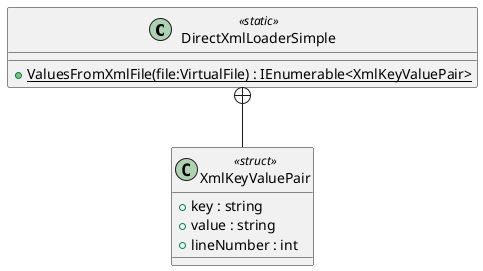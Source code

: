 @startuml
class DirectXmlLoaderSimple <<static>> {
    + {static} ValuesFromXmlFile(file:VirtualFile) : IEnumerable<XmlKeyValuePair>
}
class XmlKeyValuePair <<struct>> {
    + key : string
    + value : string
    + lineNumber : int
}
DirectXmlLoaderSimple +-- XmlKeyValuePair
@enduml
